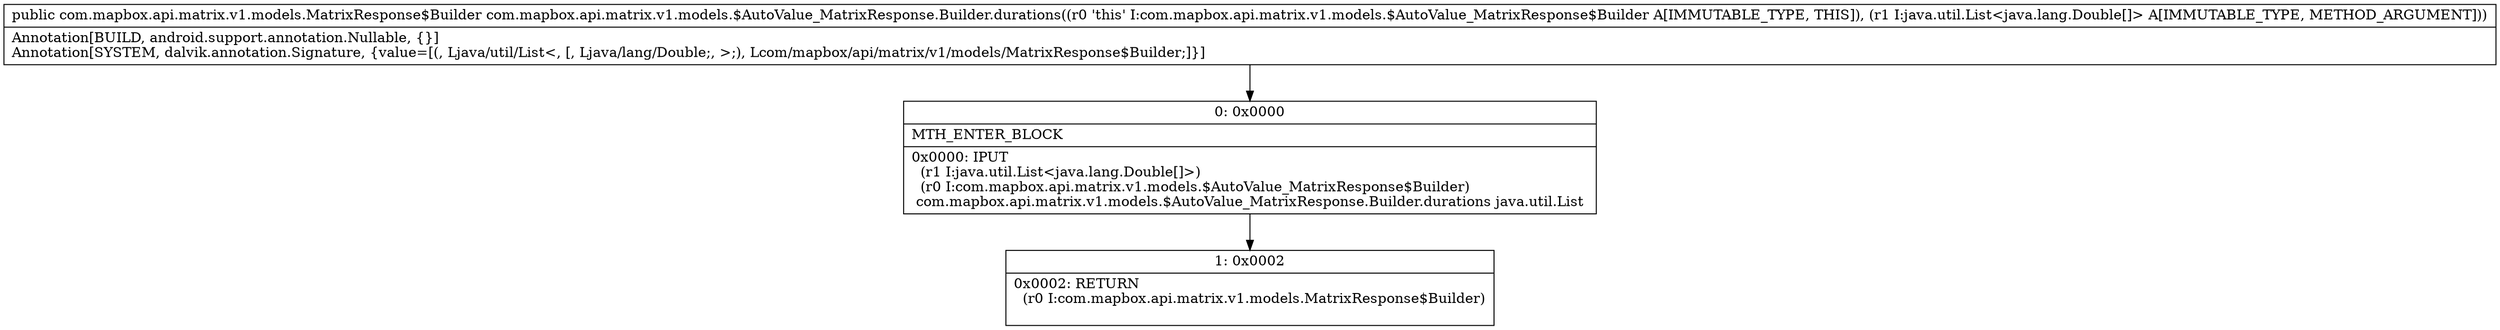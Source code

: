 digraph "CFG forcom.mapbox.api.matrix.v1.models.$AutoValue_MatrixResponse.Builder.durations(Ljava\/util\/List;)Lcom\/mapbox\/api\/matrix\/v1\/models\/MatrixResponse$Builder;" {
Node_0 [shape=record,label="{0\:\ 0x0000|MTH_ENTER_BLOCK\l|0x0000: IPUT  \l  (r1 I:java.util.List\<java.lang.Double[]\>)\l  (r0 I:com.mapbox.api.matrix.v1.models.$AutoValue_MatrixResponse$Builder)\l com.mapbox.api.matrix.v1.models.$AutoValue_MatrixResponse.Builder.durations java.util.List \l}"];
Node_1 [shape=record,label="{1\:\ 0x0002|0x0002: RETURN  \l  (r0 I:com.mapbox.api.matrix.v1.models.MatrixResponse$Builder)\l \l}"];
MethodNode[shape=record,label="{public com.mapbox.api.matrix.v1.models.MatrixResponse$Builder com.mapbox.api.matrix.v1.models.$AutoValue_MatrixResponse.Builder.durations((r0 'this' I:com.mapbox.api.matrix.v1.models.$AutoValue_MatrixResponse$Builder A[IMMUTABLE_TYPE, THIS]), (r1 I:java.util.List\<java.lang.Double[]\> A[IMMUTABLE_TYPE, METHOD_ARGUMENT]))  | Annotation[BUILD, android.support.annotation.Nullable, \{\}]\lAnnotation[SYSTEM, dalvik.annotation.Signature, \{value=[(, Ljava\/util\/List\<, [, Ljava\/lang\/Double;, \>;), Lcom\/mapbox\/api\/matrix\/v1\/models\/MatrixResponse$Builder;]\}]\l}"];
MethodNode -> Node_0;
Node_0 -> Node_1;
}

